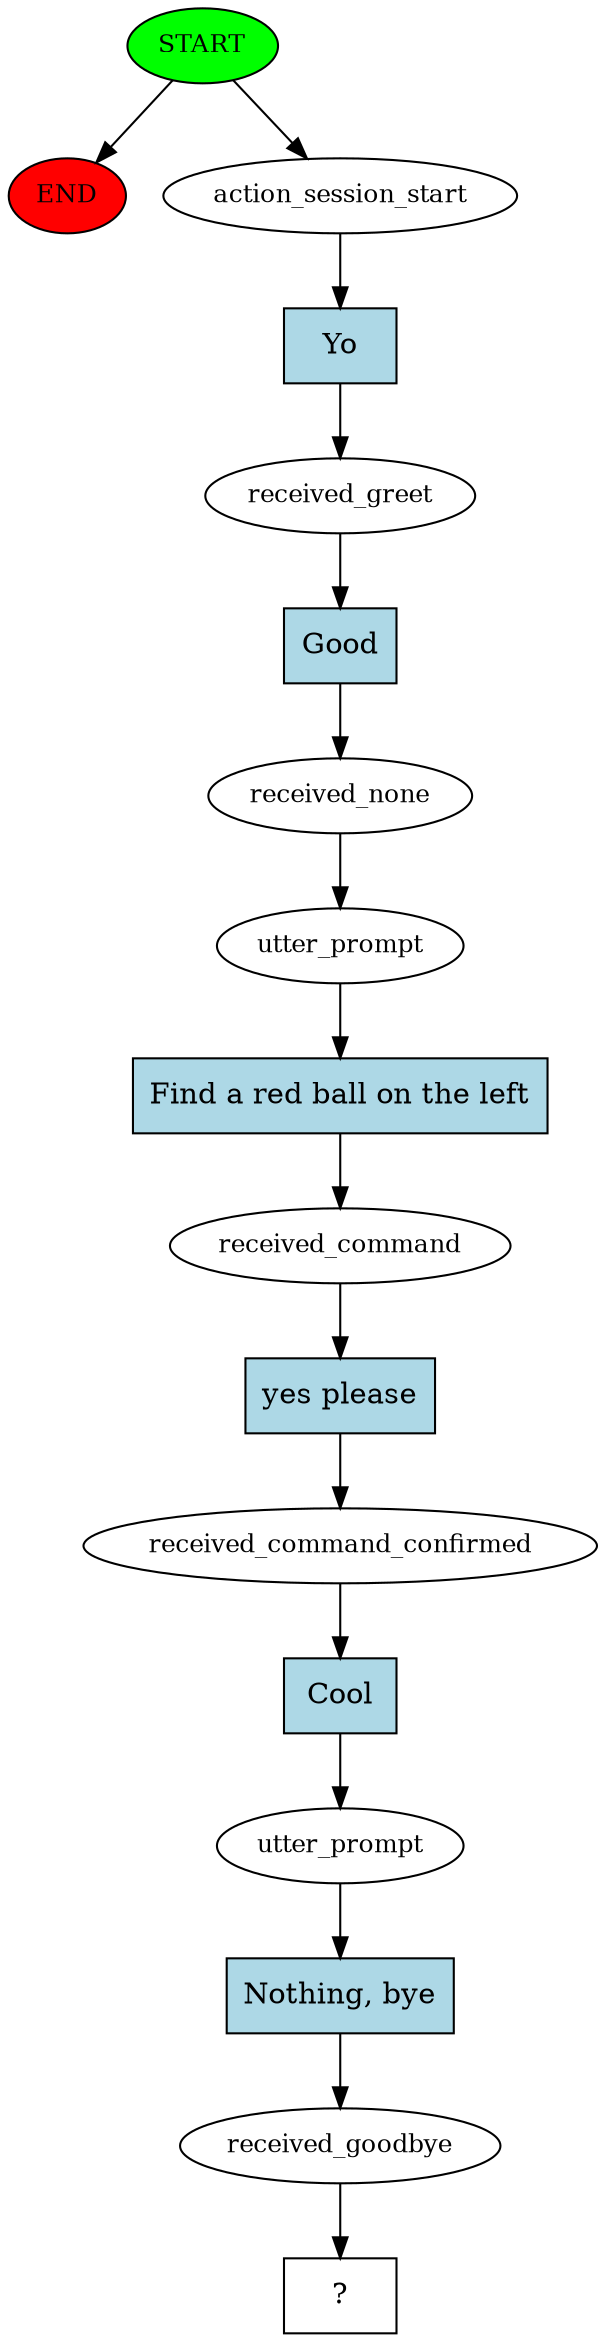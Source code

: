digraph  {
0 [class="start active", fillcolor=green, fontsize=12, label=START, style=filled];
"-1" [class=end, fillcolor=red, fontsize=12, label=END, style=filled];
1 [class=active, fontsize=12, label=action_session_start];
2 [class=active, fontsize=12, label=received_greet];
3 [class=active, fontsize=12, label=received_none];
4 [class=active, fontsize=12, label=utter_prompt];
5 [class=active, fontsize=12, label=received_command];
6 [class=active, fontsize=12, label=received_command_confirmed];
7 [class=active, fontsize=12, label=utter_prompt];
8 [class=active, fontsize=12, label=received_goodbye];
9 [class="intent dashed active", label="  ?  ", shape=rect];
10 [class="intent active", fillcolor=lightblue, label=Yo, shape=rect, style=filled];
11 [class="intent active", fillcolor=lightblue, label=Good, shape=rect, style=filled];
12 [class="intent active", fillcolor=lightblue, label="Find a red ball on the left", shape=rect, style=filled];
13 [class="intent active", fillcolor=lightblue, label="yes please", shape=rect, style=filled];
14 [class="intent active", fillcolor=lightblue, label=Cool, shape=rect, style=filled];
15 [class="intent active", fillcolor=lightblue, label="Nothing, bye", shape=rect, style=filled];
0 -> "-1"  [class="", key=NONE, label=""];
0 -> 1  [class=active, key=NONE, label=""];
1 -> 10  [class=active, key=0];
2 -> 11  [class=active, key=0];
3 -> 4  [class=active, key=NONE, label=""];
4 -> 12  [class=active, key=0];
5 -> 13  [class=active, key=0];
6 -> 14  [class=active, key=0];
7 -> 15  [class=active, key=0];
8 -> 9  [class=active, key=NONE, label=""];
10 -> 2  [class=active, key=0];
11 -> 3  [class=active, key=0];
12 -> 5  [class=active, key=0];
13 -> 6  [class=active, key=0];
14 -> 7  [class=active, key=0];
15 -> 8  [class=active, key=0];
}

